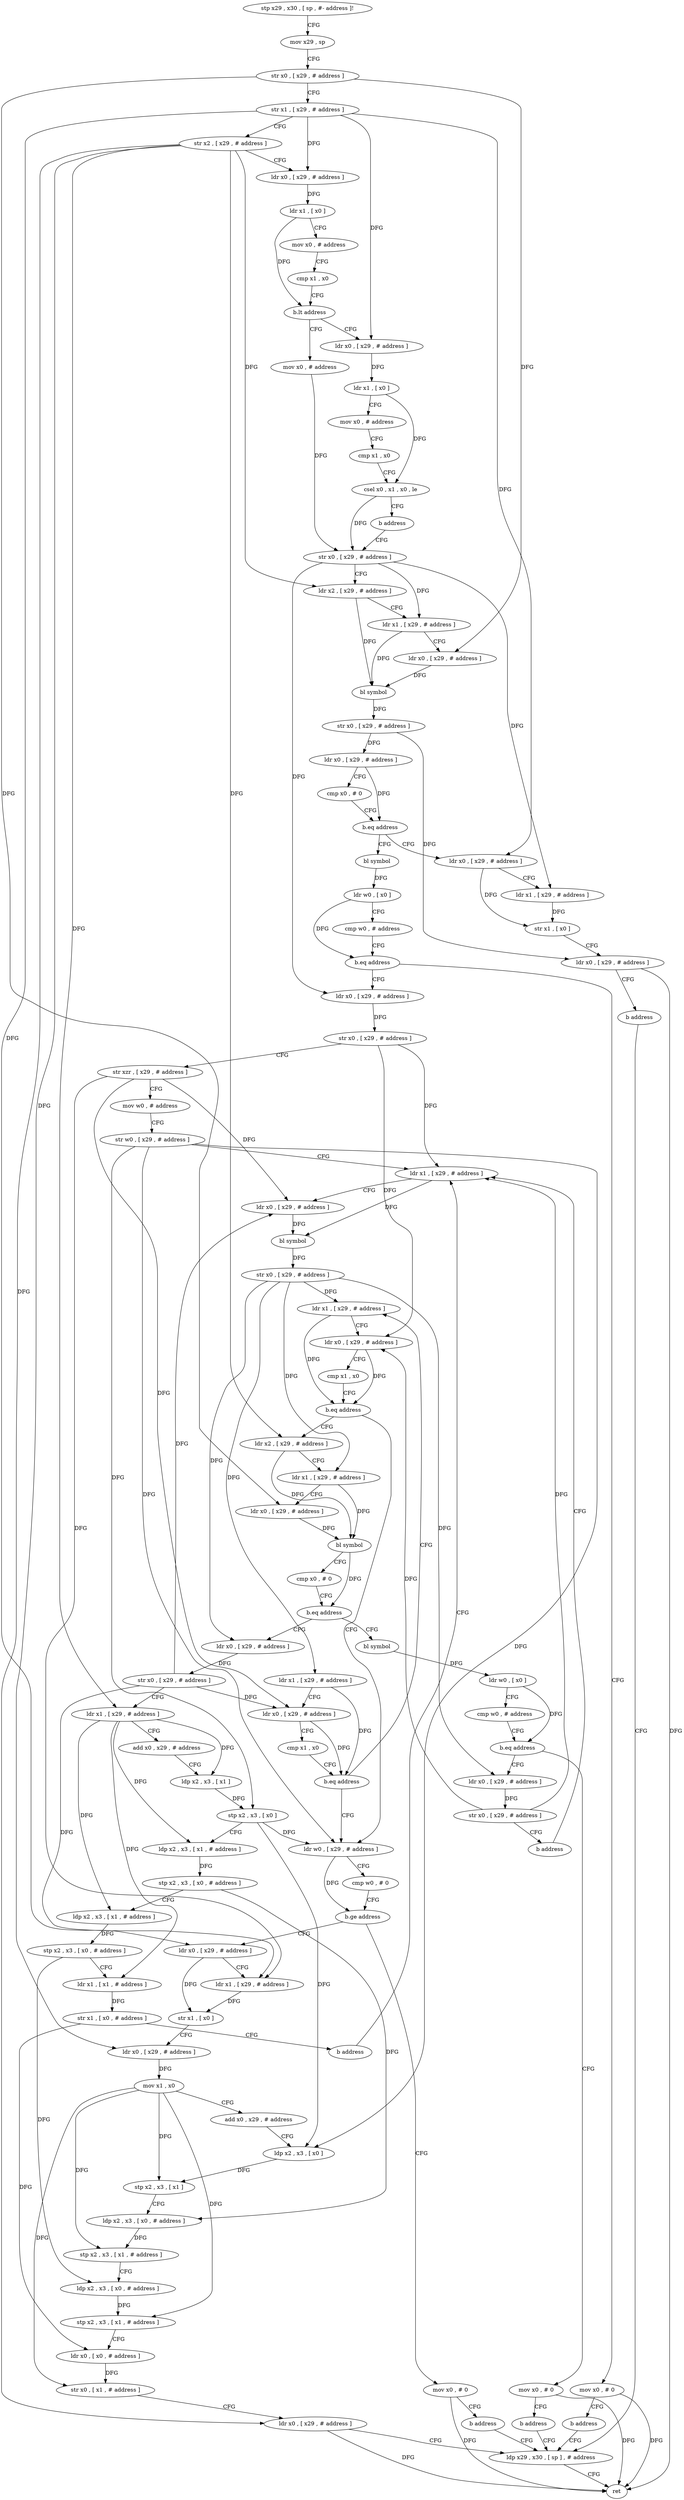 digraph "func" {
"4511788" [label = "stp x29 , x30 , [ sp , #- address ]!" ]
"4511792" [label = "mov x29 , sp" ]
"4511796" [label = "str x0 , [ x29 , # address ]" ]
"4511800" [label = "str x1 , [ x29 , # address ]" ]
"4511804" [label = "str x2 , [ x29 , # address ]" ]
"4511808" [label = "ldr x0 , [ x29 , # address ]" ]
"4511812" [label = "ldr x1 , [ x0 ]" ]
"4511816" [label = "mov x0 , # address" ]
"4511820" [label = "cmp x1 , x0" ]
"4511824" [label = "b.lt address" ]
"4511852" [label = "mov x0 , # address" ]
"4511828" [label = "ldr x0 , [ x29 , # address ]" ]
"4511856" [label = "str x0 , [ x29 , # address ]" ]
"4511832" [label = "ldr x1 , [ x0 ]" ]
"4511836" [label = "mov x0 , # address" ]
"4511840" [label = "cmp x1 , x0" ]
"4511844" [label = "csel x0 , x1 , x0 , le" ]
"4511848" [label = "b address" ]
"4511912" [label = "bl symbol" ]
"4511916" [label = "ldr w0 , [ x0 ]" ]
"4511920" [label = "cmp w0 , # address" ]
"4511924" [label = "b.eq address" ]
"4511936" [label = "ldr x0 , [ x29 , # address ]" ]
"4511928" [label = "mov x0 , # 0" ]
"4511892" [label = "ldr x0 , [ x29 , # address ]" ]
"4511896" [label = "ldr x1 , [ x29 , # address ]" ]
"4511900" [label = "str x1 , [ x0 ]" ]
"4511904" [label = "ldr x0 , [ x29 , # address ]" ]
"4511908" [label = "b address" ]
"4512196" [label = "ldp x29 , x30 , [ sp ] , # address" ]
"4511860" [label = "ldr x2 , [ x29 , # address ]" ]
"4511864" [label = "ldr x1 , [ x29 , # address ]" ]
"4511868" [label = "ldr x0 , [ x29 , # address ]" ]
"4511872" [label = "bl symbol" ]
"4511876" [label = "str x0 , [ x29 , # address ]" ]
"4511880" [label = "ldr x0 , [ x29 , # address ]" ]
"4511884" [label = "cmp x0 , # 0" ]
"4511888" [label = "b.eq address" ]
"4511940" [label = "str x0 , [ x29 , # address ]" ]
"4511944" [label = "str xzr , [ x29 , # address ]" ]
"4511948" [label = "mov w0 , # address" ]
"4511952" [label = "str w0 , [ x29 , # address ]" ]
"4511956" [label = "ldr x1 , [ x29 , # address ]" ]
"4511932" [label = "b address" ]
"4512200" [label = "ret" ]
"4512116" [label = "ldr w0 , [ x29 , # address ]" ]
"4512120" [label = "cmp w0 , # 0" ]
"4512124" [label = "b.ge address" ]
"4512136" [label = "ldr x0 , [ x29 , # address ]" ]
"4512128" [label = "mov x0 , # 0" ]
"4511988" [label = "ldr x1 , [ x29 , # address ]" ]
"4511992" [label = "ldr x0 , [ x29 , # address ]" ]
"4511996" [label = "cmp x1 , x0" ]
"4512000" [label = "b.eq address" ]
"4512004" [label = "ldr x2 , [ x29 , # address ]" ]
"4512140" [label = "ldr x1 , [ x29 , # address ]" ]
"4512144" [label = "str x1 , [ x0 ]" ]
"4512148" [label = "ldr x0 , [ x29 , # address ]" ]
"4512152" [label = "mov x1 , x0" ]
"4512156" [label = "add x0 , x29 , # address" ]
"4512160" [label = "ldp x2 , x3 , [ x0 ]" ]
"4512164" [label = "stp x2 , x3 , [ x1 ]" ]
"4512168" [label = "ldp x2 , x3 , [ x0 , # address ]" ]
"4512172" [label = "stp x2 , x3 , [ x1 , # address ]" ]
"4512176" [label = "ldp x2 , x3 , [ x0 , # address ]" ]
"4512180" [label = "stp x2 , x3 , [ x1 , # address ]" ]
"4512184" [label = "ldr x0 , [ x0 , # address ]" ]
"4512188" [label = "str x0 , [ x1 , # address ]" ]
"4512192" [label = "ldr x0 , [ x29 , # address ]" ]
"4512132" [label = "b address" ]
"4512008" [label = "ldr x1 , [ x29 , # address ]" ]
"4512012" [label = "ldr x0 , [ x29 , # address ]" ]
"4512016" [label = "bl symbol" ]
"4512020" [label = "cmp x0 , # 0" ]
"4512024" [label = "b.eq address" ]
"4512080" [label = "bl symbol" ]
"4512028" [label = "ldr x0 , [ x29 , # address ]" ]
"4512084" [label = "ldr w0 , [ x0 ]" ]
"4512088" [label = "cmp w0 , # address" ]
"4512092" [label = "b.eq address" ]
"4512104" [label = "ldr x0 , [ x29 , # address ]" ]
"4512096" [label = "mov x0 , # 0" ]
"4512032" [label = "str x0 , [ x29 , # address ]" ]
"4512036" [label = "ldr x1 , [ x29 , # address ]" ]
"4512040" [label = "add x0 , x29 , # address" ]
"4512044" [label = "ldp x2 , x3 , [ x1 ]" ]
"4512048" [label = "stp x2 , x3 , [ x0 ]" ]
"4512052" [label = "ldp x2 , x3 , [ x1 , # address ]" ]
"4512056" [label = "stp x2 , x3 , [ x0 , # address ]" ]
"4512060" [label = "ldp x2 , x3 , [ x1 , # address ]" ]
"4512064" [label = "stp x2 , x3 , [ x0 , # address ]" ]
"4512068" [label = "ldr x1 , [ x1 , # address ]" ]
"4512072" [label = "str x1 , [ x0 , # address ]" ]
"4512076" [label = "b address" ]
"4512108" [label = "str x0 , [ x29 , # address ]" ]
"4512112" [label = "b address" ]
"4512100" [label = "b address" ]
"4511960" [label = "ldr x0 , [ x29 , # address ]" ]
"4511964" [label = "bl symbol" ]
"4511968" [label = "str x0 , [ x29 , # address ]" ]
"4511972" [label = "ldr x1 , [ x29 , # address ]" ]
"4511976" [label = "ldr x0 , [ x29 , # address ]" ]
"4511980" [label = "cmp x1 , x0" ]
"4511984" [label = "b.eq address" ]
"4511788" -> "4511792" [ label = "CFG" ]
"4511792" -> "4511796" [ label = "CFG" ]
"4511796" -> "4511800" [ label = "CFG" ]
"4511796" -> "4511868" [ label = "DFG" ]
"4511796" -> "4512012" [ label = "DFG" ]
"4511800" -> "4511804" [ label = "CFG" ]
"4511800" -> "4511808" [ label = "DFG" ]
"4511800" -> "4511828" [ label = "DFG" ]
"4511800" -> "4511892" [ label = "DFG" ]
"4511800" -> "4512136" [ label = "DFG" ]
"4511804" -> "4511808" [ label = "CFG" ]
"4511804" -> "4511860" [ label = "DFG" ]
"4511804" -> "4512148" [ label = "DFG" ]
"4511804" -> "4512192" [ label = "DFG" ]
"4511804" -> "4512004" [ label = "DFG" ]
"4511804" -> "4512036" [ label = "DFG" ]
"4511808" -> "4511812" [ label = "DFG" ]
"4511812" -> "4511816" [ label = "CFG" ]
"4511812" -> "4511824" [ label = "DFG" ]
"4511816" -> "4511820" [ label = "CFG" ]
"4511820" -> "4511824" [ label = "CFG" ]
"4511824" -> "4511852" [ label = "CFG" ]
"4511824" -> "4511828" [ label = "CFG" ]
"4511852" -> "4511856" [ label = "DFG" ]
"4511828" -> "4511832" [ label = "DFG" ]
"4511856" -> "4511860" [ label = "CFG" ]
"4511856" -> "4511864" [ label = "DFG" ]
"4511856" -> "4511896" [ label = "DFG" ]
"4511856" -> "4511936" [ label = "DFG" ]
"4511832" -> "4511836" [ label = "CFG" ]
"4511832" -> "4511844" [ label = "DFG" ]
"4511836" -> "4511840" [ label = "CFG" ]
"4511840" -> "4511844" [ label = "CFG" ]
"4511844" -> "4511848" [ label = "CFG" ]
"4511844" -> "4511856" [ label = "DFG" ]
"4511848" -> "4511856" [ label = "CFG" ]
"4511912" -> "4511916" [ label = "DFG" ]
"4511916" -> "4511920" [ label = "CFG" ]
"4511916" -> "4511924" [ label = "DFG" ]
"4511920" -> "4511924" [ label = "CFG" ]
"4511924" -> "4511936" [ label = "CFG" ]
"4511924" -> "4511928" [ label = "CFG" ]
"4511936" -> "4511940" [ label = "DFG" ]
"4511928" -> "4511932" [ label = "CFG" ]
"4511928" -> "4512200" [ label = "DFG" ]
"4511892" -> "4511896" [ label = "CFG" ]
"4511892" -> "4511900" [ label = "DFG" ]
"4511896" -> "4511900" [ label = "DFG" ]
"4511900" -> "4511904" [ label = "CFG" ]
"4511904" -> "4511908" [ label = "CFG" ]
"4511904" -> "4512200" [ label = "DFG" ]
"4511908" -> "4512196" [ label = "CFG" ]
"4512196" -> "4512200" [ label = "CFG" ]
"4511860" -> "4511864" [ label = "CFG" ]
"4511860" -> "4511872" [ label = "DFG" ]
"4511864" -> "4511868" [ label = "CFG" ]
"4511864" -> "4511872" [ label = "DFG" ]
"4511868" -> "4511872" [ label = "DFG" ]
"4511872" -> "4511876" [ label = "DFG" ]
"4511876" -> "4511880" [ label = "DFG" ]
"4511876" -> "4511904" [ label = "DFG" ]
"4511880" -> "4511884" [ label = "CFG" ]
"4511880" -> "4511888" [ label = "DFG" ]
"4511884" -> "4511888" [ label = "CFG" ]
"4511888" -> "4511912" [ label = "CFG" ]
"4511888" -> "4511892" [ label = "CFG" ]
"4511940" -> "4511944" [ label = "CFG" ]
"4511940" -> "4511956" [ label = "DFG" ]
"4511940" -> "4511992" [ label = "DFG" ]
"4511944" -> "4511948" [ label = "CFG" ]
"4511944" -> "4511960" [ label = "DFG" ]
"4511944" -> "4511976" [ label = "DFG" ]
"4511944" -> "4512140" [ label = "DFG" ]
"4511948" -> "4511952" [ label = "CFG" ]
"4511952" -> "4511956" [ label = "CFG" ]
"4511952" -> "4512116" [ label = "DFG" ]
"4511952" -> "4512160" [ label = "DFG" ]
"4511952" -> "4512048" [ label = "DFG" ]
"4511956" -> "4511960" [ label = "CFG" ]
"4511956" -> "4511964" [ label = "DFG" ]
"4511932" -> "4512196" [ label = "CFG" ]
"4512116" -> "4512120" [ label = "CFG" ]
"4512116" -> "4512124" [ label = "DFG" ]
"4512120" -> "4512124" [ label = "CFG" ]
"4512124" -> "4512136" [ label = "CFG" ]
"4512124" -> "4512128" [ label = "CFG" ]
"4512136" -> "4512140" [ label = "CFG" ]
"4512136" -> "4512144" [ label = "DFG" ]
"4512128" -> "4512132" [ label = "CFG" ]
"4512128" -> "4512200" [ label = "DFG" ]
"4511988" -> "4511992" [ label = "CFG" ]
"4511988" -> "4512000" [ label = "DFG" ]
"4511992" -> "4511996" [ label = "CFG" ]
"4511992" -> "4512000" [ label = "DFG" ]
"4511996" -> "4512000" [ label = "CFG" ]
"4512000" -> "4512116" [ label = "CFG" ]
"4512000" -> "4512004" [ label = "CFG" ]
"4512004" -> "4512008" [ label = "CFG" ]
"4512004" -> "4512016" [ label = "DFG" ]
"4512140" -> "4512144" [ label = "DFG" ]
"4512144" -> "4512148" [ label = "CFG" ]
"4512148" -> "4512152" [ label = "DFG" ]
"4512152" -> "4512156" [ label = "CFG" ]
"4512152" -> "4512164" [ label = "DFG" ]
"4512152" -> "4512172" [ label = "DFG" ]
"4512152" -> "4512180" [ label = "DFG" ]
"4512152" -> "4512188" [ label = "DFG" ]
"4512156" -> "4512160" [ label = "CFG" ]
"4512160" -> "4512164" [ label = "DFG" ]
"4512164" -> "4512168" [ label = "CFG" ]
"4512168" -> "4512172" [ label = "DFG" ]
"4512172" -> "4512176" [ label = "CFG" ]
"4512176" -> "4512180" [ label = "DFG" ]
"4512180" -> "4512184" [ label = "CFG" ]
"4512184" -> "4512188" [ label = "DFG" ]
"4512188" -> "4512192" [ label = "CFG" ]
"4512192" -> "4512196" [ label = "CFG" ]
"4512192" -> "4512200" [ label = "DFG" ]
"4512132" -> "4512196" [ label = "CFG" ]
"4512008" -> "4512012" [ label = "CFG" ]
"4512008" -> "4512016" [ label = "DFG" ]
"4512012" -> "4512016" [ label = "DFG" ]
"4512016" -> "4512020" [ label = "CFG" ]
"4512016" -> "4512024" [ label = "DFG" ]
"4512020" -> "4512024" [ label = "CFG" ]
"4512024" -> "4512080" [ label = "CFG" ]
"4512024" -> "4512028" [ label = "CFG" ]
"4512080" -> "4512084" [ label = "DFG" ]
"4512028" -> "4512032" [ label = "DFG" ]
"4512084" -> "4512088" [ label = "CFG" ]
"4512084" -> "4512092" [ label = "DFG" ]
"4512088" -> "4512092" [ label = "CFG" ]
"4512092" -> "4512104" [ label = "CFG" ]
"4512092" -> "4512096" [ label = "CFG" ]
"4512104" -> "4512108" [ label = "DFG" ]
"4512096" -> "4512100" [ label = "CFG" ]
"4512096" -> "4512200" [ label = "DFG" ]
"4512032" -> "4512036" [ label = "CFG" ]
"4512032" -> "4511960" [ label = "DFG" ]
"4512032" -> "4511976" [ label = "DFG" ]
"4512032" -> "4512140" [ label = "DFG" ]
"4512036" -> "4512040" [ label = "CFG" ]
"4512036" -> "4512044" [ label = "DFG" ]
"4512036" -> "4512052" [ label = "DFG" ]
"4512036" -> "4512060" [ label = "DFG" ]
"4512036" -> "4512068" [ label = "DFG" ]
"4512040" -> "4512044" [ label = "CFG" ]
"4512044" -> "4512048" [ label = "DFG" ]
"4512048" -> "4512052" [ label = "CFG" ]
"4512048" -> "4512116" [ label = "DFG" ]
"4512048" -> "4512160" [ label = "DFG" ]
"4512052" -> "4512056" [ label = "DFG" ]
"4512056" -> "4512060" [ label = "CFG" ]
"4512056" -> "4512168" [ label = "DFG" ]
"4512060" -> "4512064" [ label = "DFG" ]
"4512064" -> "4512068" [ label = "CFG" ]
"4512064" -> "4512176" [ label = "DFG" ]
"4512068" -> "4512072" [ label = "DFG" ]
"4512072" -> "4512076" [ label = "CFG" ]
"4512072" -> "4512184" [ label = "DFG" ]
"4512076" -> "4511956" [ label = "CFG" ]
"4512108" -> "4512112" [ label = "CFG" ]
"4512108" -> "4511956" [ label = "DFG" ]
"4512108" -> "4511992" [ label = "DFG" ]
"4512112" -> "4511956" [ label = "CFG" ]
"4512100" -> "4512196" [ label = "CFG" ]
"4511960" -> "4511964" [ label = "DFG" ]
"4511964" -> "4511968" [ label = "DFG" ]
"4511968" -> "4511972" [ label = "DFG" ]
"4511968" -> "4511988" [ label = "DFG" ]
"4511968" -> "4512008" [ label = "DFG" ]
"4511968" -> "4512028" [ label = "DFG" ]
"4511968" -> "4512104" [ label = "DFG" ]
"4511972" -> "4511976" [ label = "CFG" ]
"4511972" -> "4511984" [ label = "DFG" ]
"4511976" -> "4511980" [ label = "CFG" ]
"4511976" -> "4511984" [ label = "DFG" ]
"4511980" -> "4511984" [ label = "CFG" ]
"4511984" -> "4512116" [ label = "CFG" ]
"4511984" -> "4511988" [ label = "CFG" ]
}
